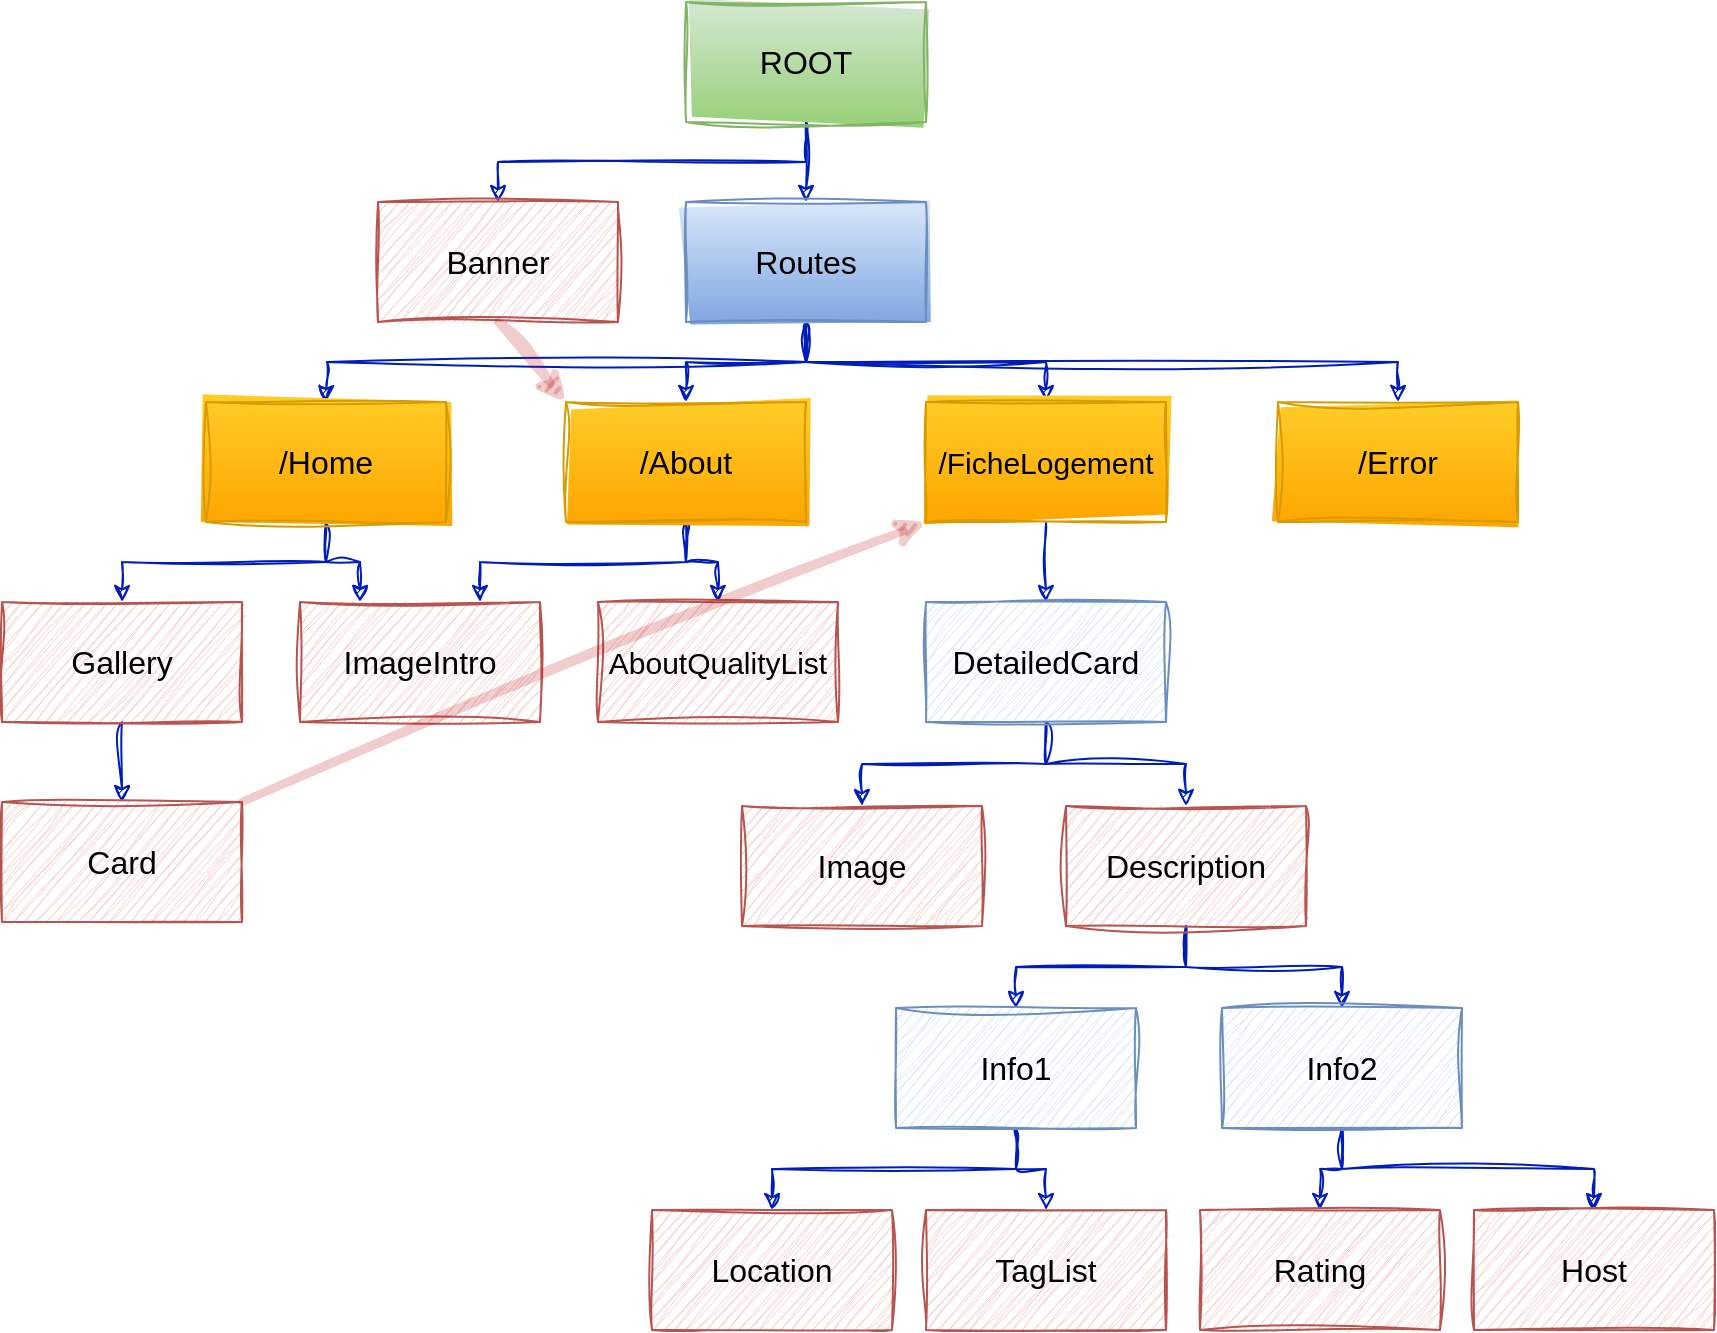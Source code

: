 <mxfile>
    <diagram name="Page-1" id="EvFdWE8hsnzMxmmmiark">
        <mxGraphModel dx="781" dy="684" grid="0" gridSize="12" guides="1" tooltips="1" connect="1" arrows="1" fold="1" page="0" pageScale="1" pageWidth="1169" pageHeight="1654" background="#ffffff" math="0" shadow="0">
            <root>
                <mxCell id="0"/>
                <mxCell id="1" parent="0"/>
                <mxCell id="7yv135jf1E9UNRWyaEtT-14" style="edgeStyle=orthogonalEdgeStyle;rounded=0;orthogonalLoop=1;jettySize=auto;html=1;exitX=0.5;exitY=1;exitDx=0;exitDy=0;entryX=0.5;entryY=0;entryDx=0;entryDy=0;sketch=1;curveFitting=1;jiggle=2;labelBackgroundColor=none;fontColor=default;fillColor=#0050ef;strokeColor=#001DBC;" parent="1" source="7yv135jf1E9UNRWyaEtT-1" target="7yv135jf1E9UNRWyaEtT-3" edge="1">
                    <mxGeometry relative="1" as="geometry"/>
                </mxCell>
                <mxCell id="7yv135jf1E9UNRWyaEtT-15" style="edgeStyle=orthogonalEdgeStyle;rounded=0;orthogonalLoop=1;jettySize=auto;html=1;exitX=0.5;exitY=1;exitDx=0;exitDy=0;entryX=0.5;entryY=0;entryDx=0;entryDy=0;sketch=1;curveFitting=1;jiggle=2;labelBackgroundColor=none;fontColor=default;fillColor=#0050ef;strokeColor=#001DBC;" parent="1" source="7yv135jf1E9UNRWyaEtT-1" target="7yv135jf1E9UNRWyaEtT-2" edge="1">
                    <mxGeometry relative="1" as="geometry"/>
                </mxCell>
                <mxCell id="7yv135jf1E9UNRWyaEtT-1" value="&lt;font style=&quot;font-size: 16px;&quot; color=&quot;#000000&quot;&gt;ROOT&lt;/font&gt;" style="rounded=0;whiteSpace=wrap;html=1;sketch=1;curveFitting=1;jiggle=2;labelBackgroundColor=none;fillColor=#d5e8d4;strokeColor=#82b366;gradientColor=#97d077;" parent="1" vertex="1">
                    <mxGeometry x="499" y="17" width="120" height="60" as="geometry"/>
                </mxCell>
                <mxCell id="7yv135jf1E9UNRWyaEtT-16" style="edgeStyle=orthogonalEdgeStyle;rounded=0;orthogonalLoop=1;jettySize=auto;html=1;exitX=0.5;exitY=1;exitDx=0;exitDy=0;entryX=0.5;entryY=0;entryDx=0;entryDy=0;sketch=1;curveFitting=1;jiggle=2;labelBackgroundColor=none;fontColor=default;fillColor=#0050ef;strokeColor=#001DBC;" parent="1" source="7yv135jf1E9UNRWyaEtT-2" edge="1">
                    <mxGeometry relative="1" as="geometry">
                        <mxPoint x="319" y="217" as="targetPoint"/>
                    </mxGeometry>
                </mxCell>
                <mxCell id="7yv135jf1E9UNRWyaEtT-17" style="edgeStyle=orthogonalEdgeStyle;rounded=0;orthogonalLoop=1;jettySize=auto;html=1;exitX=0.5;exitY=1;exitDx=0;exitDy=0;entryX=0.5;entryY=0;entryDx=0;entryDy=0;sketch=1;curveFitting=1;jiggle=2;labelBackgroundColor=none;fontColor=default;fillColor=#0050ef;strokeColor=#001DBC;" parent="1" source="7yv135jf1E9UNRWyaEtT-2" target="7yv135jf1E9UNRWyaEtT-4" edge="1">
                    <mxGeometry relative="1" as="geometry"/>
                </mxCell>
                <mxCell id="7yv135jf1E9UNRWyaEtT-18" style="edgeStyle=orthogonalEdgeStyle;rounded=0;orthogonalLoop=1;jettySize=auto;html=1;exitX=0.5;exitY=1;exitDx=0;exitDy=0;entryX=0.5;entryY=0;entryDx=0;entryDy=0;sketch=1;curveFitting=1;jiggle=2;labelBackgroundColor=none;fontColor=default;fillColor=#0050ef;strokeColor=#001DBC;" parent="1" source="7yv135jf1E9UNRWyaEtT-2" target="7yv135jf1E9UNRWyaEtT-6" edge="1">
                    <mxGeometry relative="1" as="geometry"/>
                </mxCell>
                <mxCell id="7yv135jf1E9UNRWyaEtT-20" style="edgeStyle=orthogonalEdgeStyle;rounded=0;orthogonalLoop=1;jettySize=auto;html=1;exitX=0.5;exitY=1;exitDx=0;exitDy=0;sketch=1;curveFitting=1;jiggle=2;labelBackgroundColor=none;fontColor=default;fillColor=#0050ef;strokeColor=#001DBC;" parent="1" source="7yv135jf1E9UNRWyaEtT-2" target="7yv135jf1E9UNRWyaEtT-19" edge="1">
                    <mxGeometry relative="1" as="geometry"/>
                </mxCell>
                <mxCell id="7yv135jf1E9UNRWyaEtT-2" value="&lt;font style=&quot;font-size: 16px;&quot; color=&quot;#000000&quot;&gt;Routes&lt;/font&gt;" style="rounded=0;whiteSpace=wrap;html=1;sketch=1;curveFitting=1;jiggle=2;labelBackgroundColor=none;fillColor=#dae8fc;strokeColor=#6c8ebf;gradientColor=#7ea6e0;" parent="1" vertex="1">
                    <mxGeometry x="499" y="117" width="120" height="60" as="geometry"/>
                </mxCell>
                <mxCell id="7yv135jf1E9UNRWyaEtT-3" value="&lt;font style=&quot;font-size: 16px;&quot; color=&quot;#000000&quot;&gt;Banner&lt;/font&gt;" style="rounded=0;whiteSpace=wrap;html=1;sketch=1;curveFitting=1;jiggle=2;labelBackgroundColor=none;fillColor=#f8cecc;strokeColor=#b85450;" parent="1" vertex="1">
                    <mxGeometry x="345" y="117" width="120" height="60" as="geometry"/>
                </mxCell>
                <mxCell id="7yv135jf1E9UNRWyaEtT-24" style="edgeStyle=orthogonalEdgeStyle;rounded=0;orthogonalLoop=1;jettySize=auto;html=1;exitX=0.5;exitY=1;exitDx=0;exitDy=0;sketch=1;curveFitting=1;jiggle=2;labelBackgroundColor=none;fontColor=default;fillColor=#0050ef;strokeColor=#001DBC;entryX=0.75;entryY=0;entryDx=0;entryDy=0;" parent="1" source="7yv135jf1E9UNRWyaEtT-4" edge="1" target="7yv135jf1E9UNRWyaEtT-21">
                    <mxGeometry relative="1" as="geometry">
                        <mxPoint x="415" y="317" as="targetPoint"/>
                    </mxGeometry>
                </mxCell>
                <mxCell id="7yv135jf1E9UNRWyaEtT-27" style="edgeStyle=orthogonalEdgeStyle;rounded=0;orthogonalLoop=1;jettySize=auto;html=1;exitX=0.5;exitY=1;exitDx=0;exitDy=0;entryX=0.5;entryY=0;entryDx=0;entryDy=0;sketch=1;curveFitting=1;jiggle=2;labelBackgroundColor=none;fontColor=default;fillColor=#0050ef;strokeColor=#001DBC;" parent="1" source="7yv135jf1E9UNRWyaEtT-4" target="7yv135jf1E9UNRWyaEtT-26" edge="1">
                    <mxGeometry relative="1" as="geometry"/>
                </mxCell>
                <mxCell id="7yv135jf1E9UNRWyaEtT-4" value="&lt;font style=&quot;font-size: 16px;&quot; color=&quot;#000000&quot;&gt;/About&lt;/font&gt;" style="rounded=0;whiteSpace=wrap;html=1;sketch=1;curveFitting=1;jiggle=2;labelBackgroundColor=none;fillColor=#ffcd28;strokeColor=#d79b00;gradientColor=#ffa500;" parent="1" vertex="1">
                    <mxGeometry x="439" y="217" width="120" height="60" as="geometry"/>
                </mxCell>
                <mxCell id="7yv135jf1E9UNRWyaEtT-36" style="edgeStyle=orthogonalEdgeStyle;rounded=0;orthogonalLoop=1;jettySize=auto;html=1;exitX=0.5;exitY=1;exitDx=0;exitDy=0;entryX=0.5;entryY=0;entryDx=0;entryDy=0;sketch=1;curveFitting=1;jiggle=2;labelBackgroundColor=none;fontColor=default;fillColor=#0050ef;strokeColor=#001DBC;" parent="1" source="7yv135jf1E9UNRWyaEtT-6" target="7yv135jf1E9UNRWyaEtT-29" edge="1">
                    <mxGeometry relative="1" as="geometry"/>
                </mxCell>
                <mxCell id="7yv135jf1E9UNRWyaEtT-6" value="&lt;font style=&quot;font-size: 15px;&quot; color=&quot;#000000&quot;&gt;/FicheLogement&lt;/font&gt;" style="rounded=0;whiteSpace=wrap;html=1;sketch=1;curveFitting=1;jiggle=2;labelBackgroundColor=none;fillColor=#ffcd28;strokeColor=#d79b00;gradientColor=#ffa500;" parent="1" vertex="1">
                    <mxGeometry x="619" y="217" width="120" height="60" as="geometry"/>
                </mxCell>
                <mxCell id="7yv135jf1E9UNRWyaEtT-19" value="&lt;font style=&quot;font-size: 16px;&quot; color=&quot;#000000&quot;&gt;/Error&lt;/font&gt;" style="rounded=0;whiteSpace=wrap;html=1;sketch=1;curveFitting=1;jiggle=2;labelBackgroundColor=none;fillColor=#ffcd28;strokeColor=#d79b00;gradientColor=#ffa500;" parent="1" vertex="1">
                    <mxGeometry x="795" y="217" width="120" height="60" as="geometry"/>
                </mxCell>
                <mxCell id="7yv135jf1E9UNRWyaEtT-21" value="&lt;font style=&quot;font-size: 16px;&quot; color=&quot;#000000&quot;&gt;ImageIntro&lt;/font&gt;" style="rounded=0;whiteSpace=wrap;html=1;sketch=1;curveFitting=1;jiggle=2;labelBackgroundColor=none;fillColor=#f8cecc;strokeColor=#b85450;" parent="1" vertex="1">
                    <mxGeometry x="306" y="317" width="120" height="60" as="geometry"/>
                </mxCell>
                <mxCell id="5" style="edgeStyle=none;sketch=1;hachureGap=4;jiggle=2;curveFitting=1;html=1;exitX=0.5;exitY=1;exitDx=0;exitDy=0;entryX=0.5;entryY=0;entryDx=0;entryDy=0;fontFamily=Architects Daughter;fontSource=https%3A%2F%2Ffonts.googleapis.com%2Fcss%3Ffamily%3DArchitects%2BDaughter;fontSize=16;fontColor=#000000;strokeColor=#001DBC;" edge="1" parent="1" source="7yv135jf1E9UNRWyaEtT-22" target="4">
                    <mxGeometry relative="1" as="geometry"/>
                </mxCell>
                <mxCell id="7yv135jf1E9UNRWyaEtT-22" value="&lt;font style=&quot;font-size: 16px;&quot; color=&quot;#000000&quot;&gt;Gallery&lt;/font&gt;" style="rounded=0;whiteSpace=wrap;html=1;sketch=1;curveFitting=1;jiggle=2;labelBackgroundColor=none;fillColor=#f8cecc;strokeColor=#b85450;" parent="1" vertex="1">
                    <mxGeometry x="157" y="317" width="120" height="60" as="geometry"/>
                </mxCell>
                <mxCell id="7yv135jf1E9UNRWyaEtT-26" value="&lt;font style=&quot;font-size: 15px;&quot; color=&quot;#000000&quot;&gt;AboutQualityList&lt;/font&gt;" style="rounded=0;whiteSpace=wrap;html=1;sketch=1;curveFitting=1;jiggle=2;labelBackgroundColor=none;fillColor=#f8cecc;strokeColor=#b85450;" parent="1" vertex="1">
                    <mxGeometry x="455" y="317" width="120" height="60" as="geometry"/>
                </mxCell>
                <mxCell id="7yv135jf1E9UNRWyaEtT-38" style="edgeStyle=orthogonalEdgeStyle;rounded=0;orthogonalLoop=1;jettySize=auto;html=1;exitX=0.5;exitY=1;exitDx=0;exitDy=0;entryX=0.5;entryY=0;entryDx=0;entryDy=0;sketch=1;curveFitting=1;jiggle=2;labelBackgroundColor=none;fontColor=default;fillColor=#0050ef;strokeColor=#001DBC;" parent="1" source="7yv135jf1E9UNRWyaEtT-29" target="7yv135jf1E9UNRWyaEtT-31" edge="1">
                    <mxGeometry relative="1" as="geometry"/>
                </mxCell>
                <mxCell id="7yv135jf1E9UNRWyaEtT-39" style="edgeStyle=orthogonalEdgeStyle;rounded=0;orthogonalLoop=1;jettySize=auto;html=1;exitX=0.5;exitY=1;exitDx=0;exitDy=0;entryX=0.5;entryY=0;entryDx=0;entryDy=0;sketch=1;curveFitting=1;jiggle=2;labelBackgroundColor=none;fontColor=default;fillColor=#0050ef;strokeColor=#001DBC;" parent="1" source="7yv135jf1E9UNRWyaEtT-29" target="7yv135jf1E9UNRWyaEtT-30" edge="1">
                    <mxGeometry relative="1" as="geometry"/>
                </mxCell>
                <mxCell id="7yv135jf1E9UNRWyaEtT-29" value="&lt;font style=&quot;font-size: 16px;&quot; color=&quot;#000000&quot;&gt;DetailedCard&lt;/font&gt;" style="rounded=0;whiteSpace=wrap;html=1;sketch=1;curveFitting=1;jiggle=2;labelBackgroundColor=none;fillColor=#dae8fc;strokeColor=#6c8ebf;" parent="1" vertex="1">
                    <mxGeometry x="619" y="317" width="120" height="60" as="geometry"/>
                </mxCell>
                <mxCell id="7yv135jf1E9UNRWyaEtT-46" style="edgeStyle=orthogonalEdgeStyle;rounded=0;sketch=1;hachureGap=4;jiggle=2;curveFitting=1;orthogonalLoop=1;jettySize=auto;html=1;exitX=0.5;exitY=1;exitDx=0;exitDy=0;entryX=0.5;entryY=0;entryDx=0;entryDy=0;fontFamily=Architects Daughter;fontSource=https%3A%2F%2Ffonts.googleapis.com%2Fcss%3Ffamily%3DArchitects%2BDaughter;fillColor=#0050ef;strokeColor=#001DBC;" parent="1" source="7yv135jf1E9UNRWyaEtT-30" target="7yv135jf1E9UNRWyaEtT-41" edge="1">
                    <mxGeometry relative="1" as="geometry"/>
                </mxCell>
                <mxCell id="7yv135jf1E9UNRWyaEtT-47" style="edgeStyle=orthogonalEdgeStyle;rounded=0;sketch=1;hachureGap=4;jiggle=2;curveFitting=1;orthogonalLoop=1;jettySize=auto;html=1;exitX=0.5;exitY=1;exitDx=0;exitDy=0;entryX=0.5;entryY=0;entryDx=0;entryDy=0;fontFamily=Architects Daughter;fontSource=https%3A%2F%2Ffonts.googleapis.com%2Fcss%3Ffamily%3DArchitects%2BDaughter;fillColor=#0050ef;strokeColor=#001DBC;" parent="1" source="7yv135jf1E9UNRWyaEtT-30" target="7yv135jf1E9UNRWyaEtT-40" edge="1">
                    <mxGeometry relative="1" as="geometry"/>
                </mxCell>
                <mxCell id="7yv135jf1E9UNRWyaEtT-30" value="&lt;font style=&quot;font-size: 16px;&quot; color=&quot;#000000&quot;&gt;Description&lt;/font&gt;" style="rounded=0;whiteSpace=wrap;html=1;sketch=1;curveFitting=1;jiggle=2;labelBackgroundColor=none;fillColor=#f8cecc;strokeColor=#b85450;" parent="1" vertex="1">
                    <mxGeometry x="689" y="419" width="120" height="60" as="geometry"/>
                </mxCell>
                <mxCell id="7yv135jf1E9UNRWyaEtT-31" value="&lt;font style=&quot;font-size: 16px;&quot; color=&quot;#000000&quot;&gt;Image&lt;/font&gt;" style="rounded=0;whiteSpace=wrap;html=1;sketch=1;curveFitting=1;jiggle=2;labelBackgroundColor=none;fillColor=#f8cecc;strokeColor=#b85450;" parent="1" vertex="1">
                    <mxGeometry x="527" y="419" width="120" height="60" as="geometry"/>
                </mxCell>
                <mxCell id="7yv135jf1E9UNRWyaEtT-50" style="edgeStyle=orthogonalEdgeStyle;rounded=0;sketch=1;hachureGap=4;jiggle=2;curveFitting=1;orthogonalLoop=1;jettySize=auto;html=1;exitX=0.5;exitY=1;exitDx=0;exitDy=0;entryX=0.5;entryY=0;entryDx=0;entryDy=0;fontFamily=Architects Daughter;fontSource=https%3A%2F%2Ffonts.googleapis.com%2Fcss%3Ffamily%3DArchitects%2BDaughter;fillColor=#0050ef;strokeColor=#001DBC;" parent="1" source="7yv135jf1E9UNRWyaEtT-40" target="7yv135jf1E9UNRWyaEtT-44" edge="1">
                    <mxGeometry relative="1" as="geometry"/>
                </mxCell>
                <mxCell id="7yv135jf1E9UNRWyaEtT-51" style="edgeStyle=orthogonalEdgeStyle;rounded=0;sketch=1;hachureGap=4;jiggle=2;curveFitting=1;orthogonalLoop=1;jettySize=auto;html=1;exitX=0.5;exitY=1;exitDx=0;exitDy=0;entryX=0.5;entryY=0;entryDx=0;entryDy=0;fontFamily=Architects Daughter;fontSource=https%3A%2F%2Ffonts.googleapis.com%2Fcss%3Ffamily%3DArchitects%2BDaughter;fillColor=#0050ef;strokeColor=#001DBC;" parent="1" source="7yv135jf1E9UNRWyaEtT-40" target="7yv135jf1E9UNRWyaEtT-45" edge="1">
                    <mxGeometry relative="1" as="geometry"/>
                </mxCell>
                <mxCell id="7yv135jf1E9UNRWyaEtT-40" value="&lt;font style=&quot;font-size: 16px;&quot; color=&quot;#000000&quot; face=&quot;Helvetica&quot;&gt;Info2&lt;/font&gt;" style="whiteSpace=wrap;html=1;sketch=1;hachureGap=4;jiggle=2;curveFitting=1;fontFamily=Architects Daughter;fontSource=https%3A%2F%2Ffonts.googleapis.com%2Fcss%3Ffamily%3DArchitects%2BDaughter;fillColor=#dae8fc;strokeColor=#6c8ebf;" parent="1" vertex="1">
                    <mxGeometry x="767" y="520" width="120" height="60" as="geometry"/>
                </mxCell>
                <mxCell id="7yv135jf1E9UNRWyaEtT-48" style="edgeStyle=orthogonalEdgeStyle;rounded=0;sketch=1;hachureGap=4;jiggle=2;curveFitting=1;orthogonalLoop=1;jettySize=auto;html=1;exitX=0.5;exitY=1;exitDx=0;exitDy=0;fontFamily=Architects Daughter;fontSource=https%3A%2F%2Ffonts.googleapis.com%2Fcss%3Ffamily%3DArchitects%2BDaughter;fillColor=#0050ef;strokeColor=#001DBC;" parent="1" source="7yv135jf1E9UNRWyaEtT-41" target="7yv135jf1E9UNRWyaEtT-42" edge="1">
                    <mxGeometry relative="1" as="geometry"/>
                </mxCell>
                <mxCell id="7yv135jf1E9UNRWyaEtT-49" style="edgeStyle=orthogonalEdgeStyle;rounded=0;sketch=1;hachureGap=4;jiggle=2;curveFitting=1;orthogonalLoop=1;jettySize=auto;html=1;exitX=0.5;exitY=1;exitDx=0;exitDy=0;entryX=0.5;entryY=0;entryDx=0;entryDy=0;fontFamily=Architects Daughter;fontSource=https%3A%2F%2Ffonts.googleapis.com%2Fcss%3Ffamily%3DArchitects%2BDaughter;fillColor=#0050ef;strokeColor=#001DBC;" parent="1" source="7yv135jf1E9UNRWyaEtT-41" target="7yv135jf1E9UNRWyaEtT-43" edge="1">
                    <mxGeometry relative="1" as="geometry"/>
                </mxCell>
                <mxCell id="7yv135jf1E9UNRWyaEtT-41" value="&lt;font style=&quot;font-size: 16px;&quot; color=&quot;#000000&quot;&gt;Info1&lt;/font&gt;" style="whiteSpace=wrap;html=1;sketch=1;hachureGap=4;jiggle=2;curveFitting=1;fontFamily=Helvetica;fillColor=#dae8fc;strokeColor=#6c8ebf;" parent="1" vertex="1">
                    <mxGeometry x="604" y="520" width="120" height="60" as="geometry"/>
                </mxCell>
                <mxCell id="7yv135jf1E9UNRWyaEtT-42" value="&lt;font style=&quot;font-size: 16px;&quot; color=&quot;#000000&quot; face=&quot;Helvetica&quot;&gt;Location&lt;/font&gt;" style="rounded=0;whiteSpace=wrap;html=1;sketch=1;hachureGap=4;jiggle=2;curveFitting=1;fontFamily=Architects Daughter;fontSource=https%3A%2F%2Ffonts.googleapis.com%2Fcss%3Ffamily%3DArchitects%2BDaughter;fillColor=#f8cecc;strokeColor=#b85450;" parent="1" vertex="1">
                    <mxGeometry x="482" y="621" width="120" height="60" as="geometry"/>
                </mxCell>
                <mxCell id="7yv135jf1E9UNRWyaEtT-43" value="&lt;font style=&quot;font-size: 16px;&quot; color=&quot;#000000&quot; face=&quot;Helvetica&quot;&gt;TagList&lt;/font&gt;" style="rounded=0;whiteSpace=wrap;html=1;sketch=1;hachureGap=4;jiggle=2;curveFitting=1;fontFamily=Architects Daughter;fontSource=https%3A%2F%2Ffonts.googleapis.com%2Fcss%3Ffamily%3DArchitects%2BDaughter;fillColor=#f8cecc;strokeColor=#b85450;" parent="1" vertex="1">
                    <mxGeometry x="619" y="621" width="120" height="60" as="geometry"/>
                </mxCell>
                <mxCell id="7yv135jf1E9UNRWyaEtT-44" value="&lt;font style=&quot;font-size: 16px;&quot; color=&quot;#000000&quot; face=&quot;Helvetica&quot;&gt;Rating&lt;/font&gt;" style="rounded=0;whiteSpace=wrap;html=1;sketch=1;hachureGap=4;jiggle=2;curveFitting=1;fontFamily=Architects Daughter;fontSource=https%3A%2F%2Ffonts.googleapis.com%2Fcss%3Ffamily%3DArchitects%2BDaughter;fillColor=#f8cecc;strokeColor=#b85450;" parent="1" vertex="1">
                    <mxGeometry x="756" y="621" width="120" height="60" as="geometry"/>
                </mxCell>
                <mxCell id="7yv135jf1E9UNRWyaEtT-45" value="&lt;font style=&quot;font-size: 16px;&quot; color=&quot;#000000&quot; face=&quot;Helvetica&quot;&gt;Host&lt;/font&gt;" style="rounded=0;whiteSpace=wrap;html=1;sketch=1;hachureGap=4;jiggle=2;curveFitting=1;fontFamily=Architects Daughter;fontSource=https%3A%2F%2Ffonts.googleapis.com%2Fcss%3Ffamily%3DArchitects%2BDaughter;fillColor=#f8cecc;strokeColor=#b85450;" parent="1" vertex="1">
                    <mxGeometry x="893" y="621" width="120" height="60" as="geometry"/>
                </mxCell>
                <mxCell id="7yv135jf1E9UNRWyaEtT-53" style="edgeStyle=orthogonalEdgeStyle;rounded=0;sketch=1;hachureGap=4;jiggle=2;curveFitting=1;orthogonalLoop=1;jettySize=auto;html=1;exitX=0.5;exitY=1;exitDx=0;exitDy=0;entryX=0.5;entryY=0;entryDx=0;entryDy=0;fontFamily=Architects Daughter;fontSource=https%3A%2F%2Ffonts.googleapis.com%2Fcss%3Ffamily%3DArchitects%2BDaughter;fillColor=#0050ef;strokeColor=#001DBC;" parent="1" source="7yv135jf1E9UNRWyaEtT-52" target="7yv135jf1E9UNRWyaEtT-22" edge="1">
                    <mxGeometry relative="1" as="geometry"/>
                </mxCell>
                <mxCell id="7yv135jf1E9UNRWyaEtT-54" style="edgeStyle=orthogonalEdgeStyle;rounded=0;sketch=1;hachureGap=4;jiggle=2;curveFitting=1;orthogonalLoop=1;jettySize=auto;html=1;exitX=0.5;exitY=1;exitDx=0;exitDy=0;entryX=0.25;entryY=0;entryDx=0;entryDy=0;fontFamily=Architects Daughter;fontSource=https%3A%2F%2Ffonts.googleapis.com%2Fcss%3Ffamily%3DArchitects%2BDaughter;fillColor=#0050ef;strokeColor=#001DBC;" parent="1" source="7yv135jf1E9UNRWyaEtT-52" target="7yv135jf1E9UNRWyaEtT-21" edge="1">
                    <mxGeometry relative="1" as="geometry"/>
                </mxCell>
                <mxCell id="7yv135jf1E9UNRWyaEtT-52" value="&lt;font style=&quot;font-size: 16px;&quot; color=&quot;#000000&quot;&gt;/Home&lt;/font&gt;" style="rounded=0;whiteSpace=wrap;html=1;sketch=1;curveFitting=1;jiggle=2;labelBackgroundColor=none;fillColor=#ffcd28;strokeColor=#d79b00;gradientColor=#ffa500;" parent="1" vertex="1">
                    <mxGeometry x="259" y="217" width="120" height="60" as="geometry"/>
                </mxCell>
                <mxCell id="4" value="&lt;font style=&quot;font-size: 16px;&quot; color=&quot;#000000&quot;&gt;Card&lt;/font&gt;" style="rounded=0;whiteSpace=wrap;html=1;sketch=1;curveFitting=1;jiggle=2;labelBackgroundColor=none;fillColor=#f8cecc;strokeColor=#b85450;" vertex="1" parent="1">
                    <mxGeometry x="157" y="417" width="120" height="60" as="geometry"/>
                </mxCell>
                <mxCell id="7" value="" style="endArrow=classic;html=1;sketch=1;hachureGap=4;jiggle=2;curveFitting=1;strokeColor=#B20000;fontFamily=Architects Daughter;fontSource=https%3A%2F%2Ffonts.googleapis.com%2Fcss%3Ffamily%3DArchitects%2BDaughter;fontSize=16;fontColor=#000000;exitX=1;exitY=0;exitDx=0;exitDy=0;entryX=0;entryY=1;entryDx=0;entryDy=0;fillColor=#e51400;opacity=20;strokeWidth=4;" edge="1" parent="1" source="4" target="7yv135jf1E9UNRWyaEtT-6">
                    <mxGeometry relative="1" as="geometry">
                        <mxPoint x="316" y="491" as="sourcePoint"/>
                        <mxPoint x="416" y="491" as="targetPoint"/>
                    </mxGeometry>
                </mxCell>
                <mxCell id="10" value="" style="endArrow=classic;html=1;sketch=1;hachureGap=4;jiggle=2;curveFitting=1;strokeColor=#B20000;fontFamily=Architects Daughter;fontSource=https%3A%2F%2Ffonts.googleapis.com%2Fcss%3Ffamily%3DArchitects%2BDaughter;fontSize=16;fontColor=#000000;exitX=0.5;exitY=1;exitDx=0;exitDy=0;entryX=0;entryY=0;entryDx=0;entryDy=0;fillColor=#e51400;strokeWidth=4;opacity=20;" edge="1" parent="1" source="7yv135jf1E9UNRWyaEtT-3" target="7yv135jf1E9UNRWyaEtT-4">
                    <mxGeometry relative="1" as="geometry">
                        <mxPoint x="365" y="481" as="sourcePoint"/>
                        <mxPoint x="465" y="481" as="targetPoint"/>
                        <Array as="points"/>
                    </mxGeometry>
                </mxCell>
            </root>
        </mxGraphModel>
    </diagram>
</mxfile>